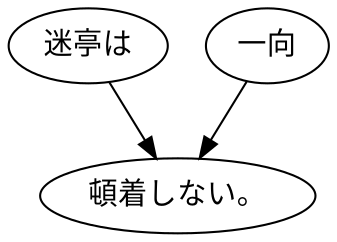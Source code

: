 digraph graph1406 {
	node0 [label="迷亭は"];
	node1 [label="一向"];
	node2 [label="頓着しない。"];
	node0 -> node2;
	node1 -> node2;
}
